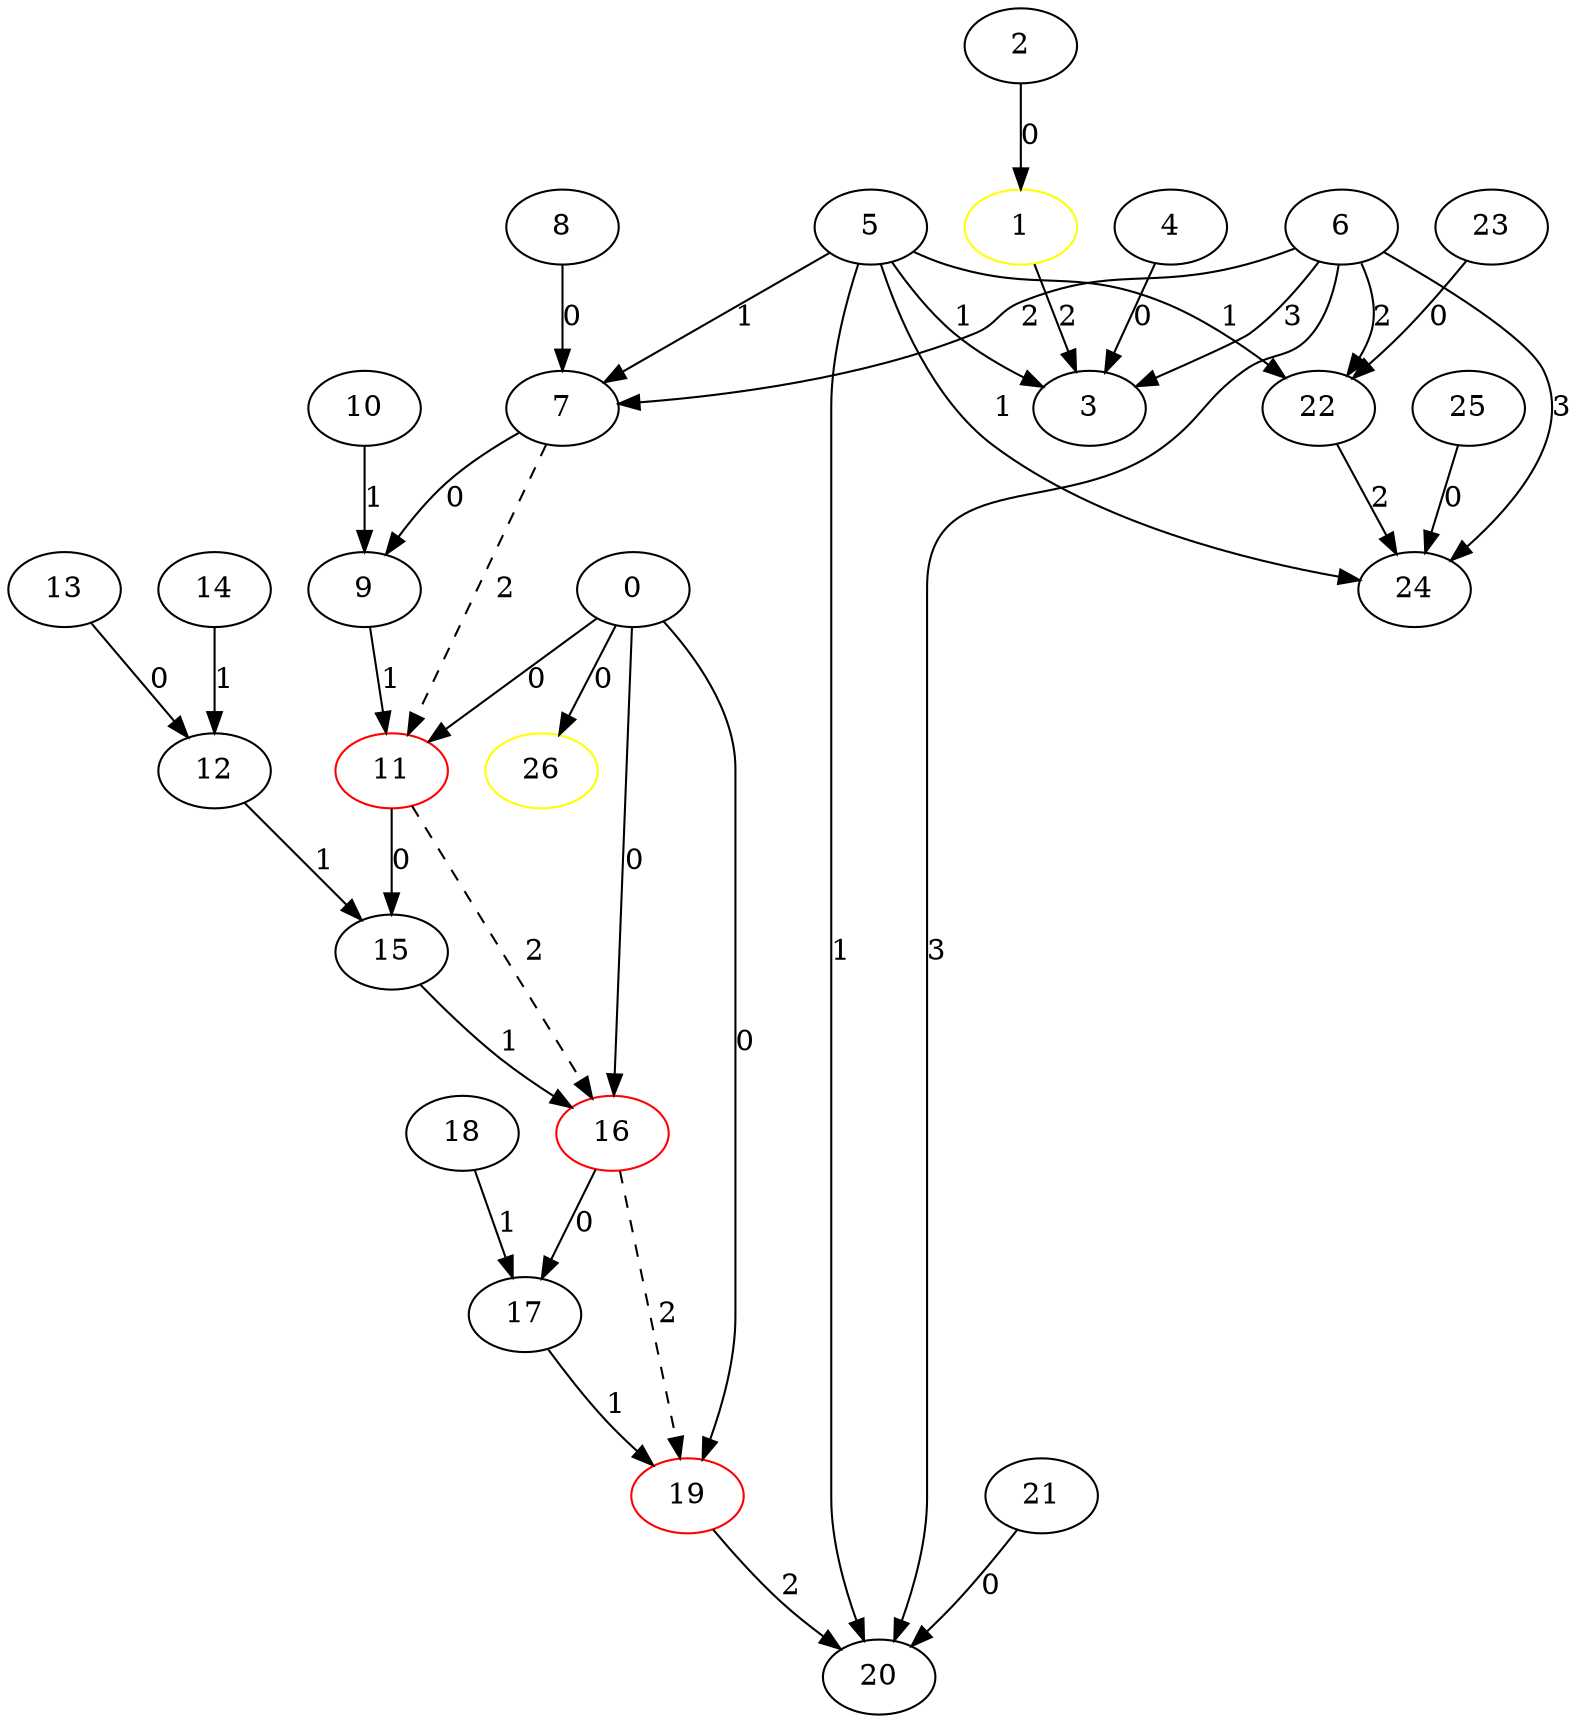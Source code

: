 digraph G {
0[symid=0,op=NaS,nodeT=sym,cv=0,bw=0,BB=0,SS=0,symidR=0];
1[symid=1,op=_sym_get_parameter_expression,nodeT=sym,cv=0,bw=0,BB=1,SS=1,symidR=0,color=yellow];
2[symid=-1,op=NaS,nodeT=constantInt,cv=0,bw=1,BB=0,SS=0,symidR=0];
3[symid=2,op=_sym_build_write_memory,nodeT=sym,cv=0,bw=0,BB=1,SS=0,symidR=0];
4[symid=-1,op=NaS,nodeT=runtimeInt,cv=0,bw=4,BB=1,SS=0,symidR=0];
5[symid=-1,op=NaS,nodeT=constantInt,cv=1,bw=4,BB=0,SS=0,symidR=0];
6[symid=-1,op=NaS,nodeT=constantInt,cv=1,bw=1,BB=0,SS=0,symidR=0];
7[symid=3,op=_sym_build_read_memory,nodeT=sym,cv=0,bw=0,BB=1,SS=0,symidR=0];
8[symid=-1,op=NaS,nodeT=runtimeInt,cv=0,bw=4,BB=1,SS=0,symidR=0];
9[symid=4,op=_sym_build_zext,nodeT=sym,cv=0,bw=0,BB=1,SS=0,symidR=0];
10[symid=-1,op=NaS,nodeT=constantInt,cv=24,bw=1,BB=0,SS=0,symidR=0];
11[symid=11,op=NaS,nodeT=falseRootPhi,cv=0,bw=0,BB=1,SS=0,symidR=0,color=red];
12[symid=12,op=_sym_build_integer,nodeT=sym,cv=0,bw=0,BB=1,SS=0,symidR=0];
13[symid=-1,op=NaS,nodeT=constantInt,cv=128,bw=4,BB=0,SS=0,symidR=0];
14[symid=-1,op=NaS,nodeT=constantInt,cv=4,bw=1,BB=0,SS=0,symidR=0];
15[symid=5,op=_sym_build_or,nodeT=sym,cv=0,bw=0,BB=1,SS=0,symidR=0];
16[symid=13,op=NaS,nodeT=falseRootPhi,cv=0,bw=0,BB=1,SS=0,symidR=0,color=red];
17[symid=6,op=_sym_build_trunc,nodeT=sym,cv=0,bw=0,BB=1,SS=0,symidR=0];
18[symid=-1,op=NaS,nodeT=constantInt,cv=8,bw=1,BB=0,SS=0,symidR=0];
19[symid=14,op=NaS,nodeT=falseRootPhi,cv=0,bw=0,BB=1,SS=0,symidR=0,color=red];
20[symid=7,op=_sym_build_write_memory,nodeT=sym,cv=0,bw=0,BB=1,SS=0,symidR=0];
21[symid=-1,op=NaS,nodeT=runtimeInt,cv=0,bw=4,BB=1,SS=0,symidR=0];
22[symid=8,op=_sym_build_read_memory,nodeT=sym,cv=0,bw=0,BB=1,SS=0,symidR=0];
23[symid=-1,op=NaS,nodeT=runtimeInt,cv=0,bw=4,BB=1,SS=0,symidR=0];
24[symid=9,op=_sym_build_write_memory,nodeT=sym,cv=0,bw=0,BB=1,SS=0,symidR=0];
25[symid=-1,op=NaS,nodeT=runtimeInt,cv=0,bw=4,BB=1,SS=0,symidR=0];
26[symid=10,op=_sym_set_return_expression,nodeT=sym,cv=0,bw=0,BB=1,SS=1,symidR=0,color=yellow];
2->1 [label=0,bb=0];
4->3 [label=0,bb=0];
5->3 [label=1,bb=0];
1->3 [label=2,bb=0];
6->3 [label=3,bb=0];
8->7 [label=0,bb=0];
5->7 [label=1,bb=0];
6->7 [label=2,bb=0];
7->9 [label=0,bb=0];
10->9 [label=1,bb=0];
13->12 [label=0,bb=0];
14->12 [label=1,bb=0];
11->15 [label=0,bb=0];
12->15 [label=1,bb=0];
16->17 [label=0,bb=0];
18->17 [label=1,bb=0];
21->20 [label=0,bb=0];
5->20 [label=1,bb=0];
19->20 [label=2,bb=0];
6->20 [label=3,bb=0];
23->22 [label=0,bb=0];
5->22 [label=1,bb=0];
6->22 [label=2,bb=0];
25->24 [label=0,bb=0];
5->24 [label=1,bb=0];
22->24 [label=2,bb=0];
6->24 [label=3,bb=0];
0->26 [label=0,bb=0];
7->11 [label=2,style=dashed,bb=0];
0->11 [label=0,bb=1];
9->11 [label=1,bb=1];
11->16 [label=2,style=dashed,bb=0];
0->16 [label=0,bb=1];
15->16 [label=1,bb=1];
16->19 [label=2,style=dashed,bb=0];
0->19 [label=0,bb=1];
17->19 [label=1,bb=1];
}
